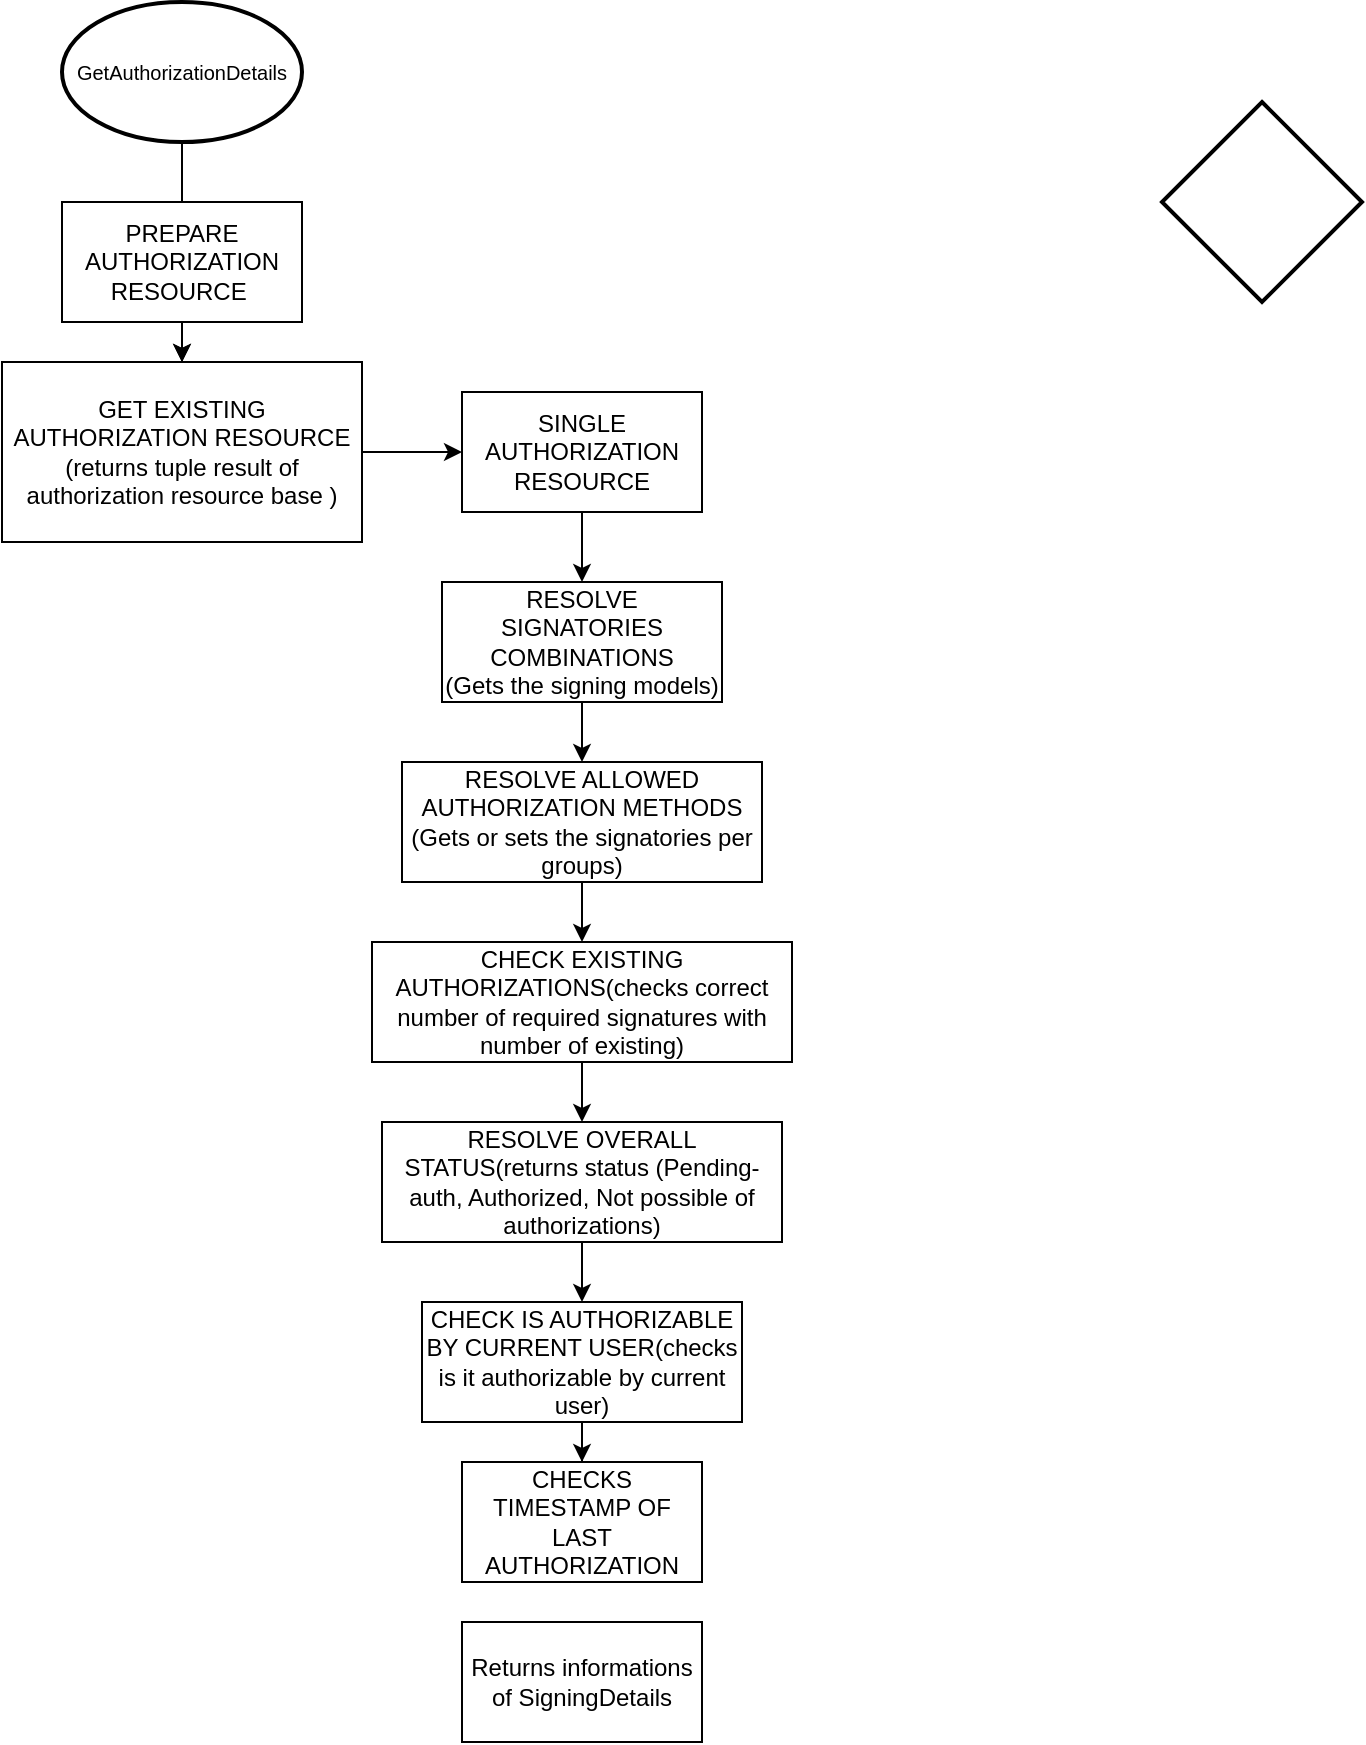 <mxfile version="14.0.0" type="github">
  <diagram id="scl7JRm1ayP_J5yDaK-w" name="ActionAuthorizationExtension">
    <mxGraphModel dx="782" dy="437" grid="1" gridSize="10" guides="1" tooltips="1" connect="1" arrows="1" fold="1" page="1" pageScale="1" pageWidth="850" pageHeight="1100" math="0" shadow="0">
      <root>
        <mxCell id="mP8zGqXMA4O88I_NiR8t-0" />
        <mxCell id="mP8zGqXMA4O88I_NiR8t-1" parent="mP8zGqXMA4O88I_NiR8t-0" />
        <mxCell id="OBWjnhMwHxojIDaJZw8V-15" value="" style="edgeStyle=orthogonalEdgeStyle;rounded=0;orthogonalLoop=1;jettySize=auto;html=1;" edge="1" parent="mP8zGqXMA4O88I_NiR8t-1" source="mP8zGqXMA4O88I_NiR8t-4" target="mP8zGqXMA4O88I_NiR8t-9">
          <mxGeometry relative="1" as="geometry" />
        </mxCell>
        <mxCell id="mP8zGqXMA4O88I_NiR8t-4" value="&lt;font style=&quot;font-size: 10px&quot;&gt;GetAuthorizationDetails&lt;/font&gt;" style="strokeWidth=2;html=1;shape=mxgraph.flowchart.start_1;whiteSpace=wrap;" vertex="1" parent="mP8zGqXMA4O88I_NiR8t-1">
          <mxGeometry x="80" y="20" width="120" height="70" as="geometry" />
        </mxCell>
        <mxCell id="mP8zGqXMA4O88I_NiR8t-17" value="" style="edgeStyle=orthogonalEdgeStyle;rounded=0;orthogonalLoop=1;jettySize=auto;html=1;" edge="1" parent="mP8zGqXMA4O88I_NiR8t-1" source="mP8zGqXMA4O88I_NiR8t-8" target="mP8zGqXMA4O88I_NiR8t-9">
          <mxGeometry relative="1" as="geometry" />
        </mxCell>
        <mxCell id="mP8zGqXMA4O88I_NiR8t-8" value="PREPARE AUTHORIZATION RESOURCE&amp;nbsp;" style="rounded=0;whiteSpace=wrap;html=1;" vertex="1" parent="mP8zGqXMA4O88I_NiR8t-1">
          <mxGeometry x="80" y="120" width="120" height="60" as="geometry" />
        </mxCell>
        <mxCell id="mP8zGqXMA4O88I_NiR8t-21" value="" style="edgeStyle=orthogonalEdgeStyle;rounded=0;orthogonalLoop=1;jettySize=auto;html=1;" edge="1" parent="mP8zGqXMA4O88I_NiR8t-1" source="mP8zGqXMA4O88I_NiR8t-9" target="mP8zGqXMA4O88I_NiR8t-10">
          <mxGeometry relative="1" as="geometry" />
        </mxCell>
        <mxCell id="mP8zGqXMA4O88I_NiR8t-9" value="GET EXISTING AUTHORIZATION RESOURCE&lt;br&gt;(returns tuple result of authorization resource base )" style="rounded=0;whiteSpace=wrap;html=1;" vertex="1" parent="mP8zGqXMA4O88I_NiR8t-1">
          <mxGeometry x="50" y="200" width="180" height="90" as="geometry" />
        </mxCell>
        <mxCell id="aBT9iJJJUrErXHgyQ5KE-0" value="" style="edgeStyle=orthogonalEdgeStyle;rounded=0;orthogonalLoop=1;jettySize=auto;html=1;" edge="1" parent="mP8zGqXMA4O88I_NiR8t-1" source="mP8zGqXMA4O88I_NiR8t-10" target="mP8zGqXMA4O88I_NiR8t-11">
          <mxGeometry relative="1" as="geometry" />
        </mxCell>
        <mxCell id="mP8zGqXMA4O88I_NiR8t-10" value="SINGLE AUTHORIZATION RESOURCE" style="rounded=0;whiteSpace=wrap;html=1;" vertex="1" parent="mP8zGqXMA4O88I_NiR8t-1">
          <mxGeometry x="280" y="215" width="120" height="60" as="geometry" />
        </mxCell>
        <mxCell id="aBT9iJJJUrErXHgyQ5KE-3" value="" style="edgeStyle=orthogonalEdgeStyle;rounded=0;orthogonalLoop=1;jettySize=auto;html=1;" edge="1" parent="mP8zGqXMA4O88I_NiR8t-1" source="mP8zGqXMA4O88I_NiR8t-11" target="mP8zGqXMA4O88I_NiR8t-12">
          <mxGeometry relative="1" as="geometry" />
        </mxCell>
        <mxCell id="mP8zGqXMA4O88I_NiR8t-11" value="RESOLVE SIGNATORIES COMBINATIONS&lt;br&gt;(Gets the signing models)" style="rounded=0;whiteSpace=wrap;html=1;" vertex="1" parent="mP8zGqXMA4O88I_NiR8t-1">
          <mxGeometry x="270" y="310" width="140" height="60" as="geometry" />
        </mxCell>
        <mxCell id="OBWjnhMwHxojIDaJZw8V-0" value="" style="edgeStyle=orthogonalEdgeStyle;rounded=0;orthogonalLoop=1;jettySize=auto;html=1;" edge="1" parent="mP8zGqXMA4O88I_NiR8t-1" source="mP8zGqXMA4O88I_NiR8t-12" target="mP8zGqXMA4O88I_NiR8t-13">
          <mxGeometry relative="1" as="geometry" />
        </mxCell>
        <mxCell id="mP8zGqXMA4O88I_NiR8t-12" value="RESOLVE ALLOWED AUTHORIZATION METHODS&lt;br&gt;(Gets or sets the signatories per groups)" style="rounded=0;whiteSpace=wrap;html=1;" vertex="1" parent="mP8zGqXMA4O88I_NiR8t-1">
          <mxGeometry x="250" y="400" width="180" height="60" as="geometry" />
        </mxCell>
        <mxCell id="OBWjnhMwHxojIDaJZw8V-9" value="" style="edgeStyle=orthogonalEdgeStyle;rounded=0;orthogonalLoop=1;jettySize=auto;html=1;" edge="1" parent="mP8zGqXMA4O88I_NiR8t-1" source="mP8zGqXMA4O88I_NiR8t-13" target="mP8zGqXMA4O88I_NiR8t-14">
          <mxGeometry relative="1" as="geometry" />
        </mxCell>
        <mxCell id="mP8zGqXMA4O88I_NiR8t-13" value="CHECK EXISTING AUTHORIZATIONS(checks correct number of required signatures with number of existing)" style="rounded=0;whiteSpace=wrap;html=1;" vertex="1" parent="mP8zGqXMA4O88I_NiR8t-1">
          <mxGeometry x="235" y="490" width="210" height="60" as="geometry" />
        </mxCell>
        <mxCell id="OBWjnhMwHxojIDaJZw8V-11" value="" style="edgeStyle=orthogonalEdgeStyle;rounded=0;orthogonalLoop=1;jettySize=auto;html=1;" edge="1" parent="mP8zGqXMA4O88I_NiR8t-1" source="mP8zGqXMA4O88I_NiR8t-14" target="OBWjnhMwHxojIDaJZw8V-10">
          <mxGeometry relative="1" as="geometry" />
        </mxCell>
        <mxCell id="mP8zGqXMA4O88I_NiR8t-14" value="RESOLVE OVERALL STATUS(returns status (Pending-auth, Authorized, Not possible of authorizations)" style="rounded=0;whiteSpace=wrap;html=1;" vertex="1" parent="mP8zGqXMA4O88I_NiR8t-1">
          <mxGeometry x="240" y="580" width="200" height="60" as="geometry" />
        </mxCell>
        <mxCell id="mP8zGqXMA4O88I_NiR8t-16" value="" style="strokeWidth=2;html=1;shape=mxgraph.flowchart.decision;whiteSpace=wrap;" vertex="1" parent="mP8zGqXMA4O88I_NiR8t-1">
          <mxGeometry x="630" y="70" width="100" height="100" as="geometry" />
        </mxCell>
        <mxCell id="OBWjnhMwHxojIDaJZw8V-13" value="" style="edgeStyle=orthogonalEdgeStyle;rounded=0;orthogonalLoop=1;jettySize=auto;html=1;" edge="1" parent="mP8zGqXMA4O88I_NiR8t-1" source="OBWjnhMwHxojIDaJZw8V-10" target="OBWjnhMwHxojIDaJZw8V-12">
          <mxGeometry relative="1" as="geometry" />
        </mxCell>
        <mxCell id="OBWjnhMwHxojIDaJZw8V-10" value="CHECK IS AUTHORIZABLE BY CURRENT USER(checks is it authorizable by current user)" style="rounded=0;whiteSpace=wrap;html=1;" vertex="1" parent="mP8zGqXMA4O88I_NiR8t-1">
          <mxGeometry x="260" y="670" width="160" height="60" as="geometry" />
        </mxCell>
        <mxCell id="OBWjnhMwHxojIDaJZw8V-12" value="CHECKS TIMESTAMP OF LAST AUTHORIZATION" style="rounded=0;whiteSpace=wrap;html=1;" vertex="1" parent="mP8zGqXMA4O88I_NiR8t-1">
          <mxGeometry x="280" y="750" width="120" height="60" as="geometry" />
        </mxCell>
        <mxCell id="OBWjnhMwHxojIDaJZw8V-14" value="Returns informations of SigningDetails" style="rounded=0;whiteSpace=wrap;html=1;" vertex="1" parent="mP8zGqXMA4O88I_NiR8t-1">
          <mxGeometry x="280" y="830" width="120" height="60" as="geometry" />
        </mxCell>
      </root>
    </mxGraphModel>
  </diagram>
</mxfile>
